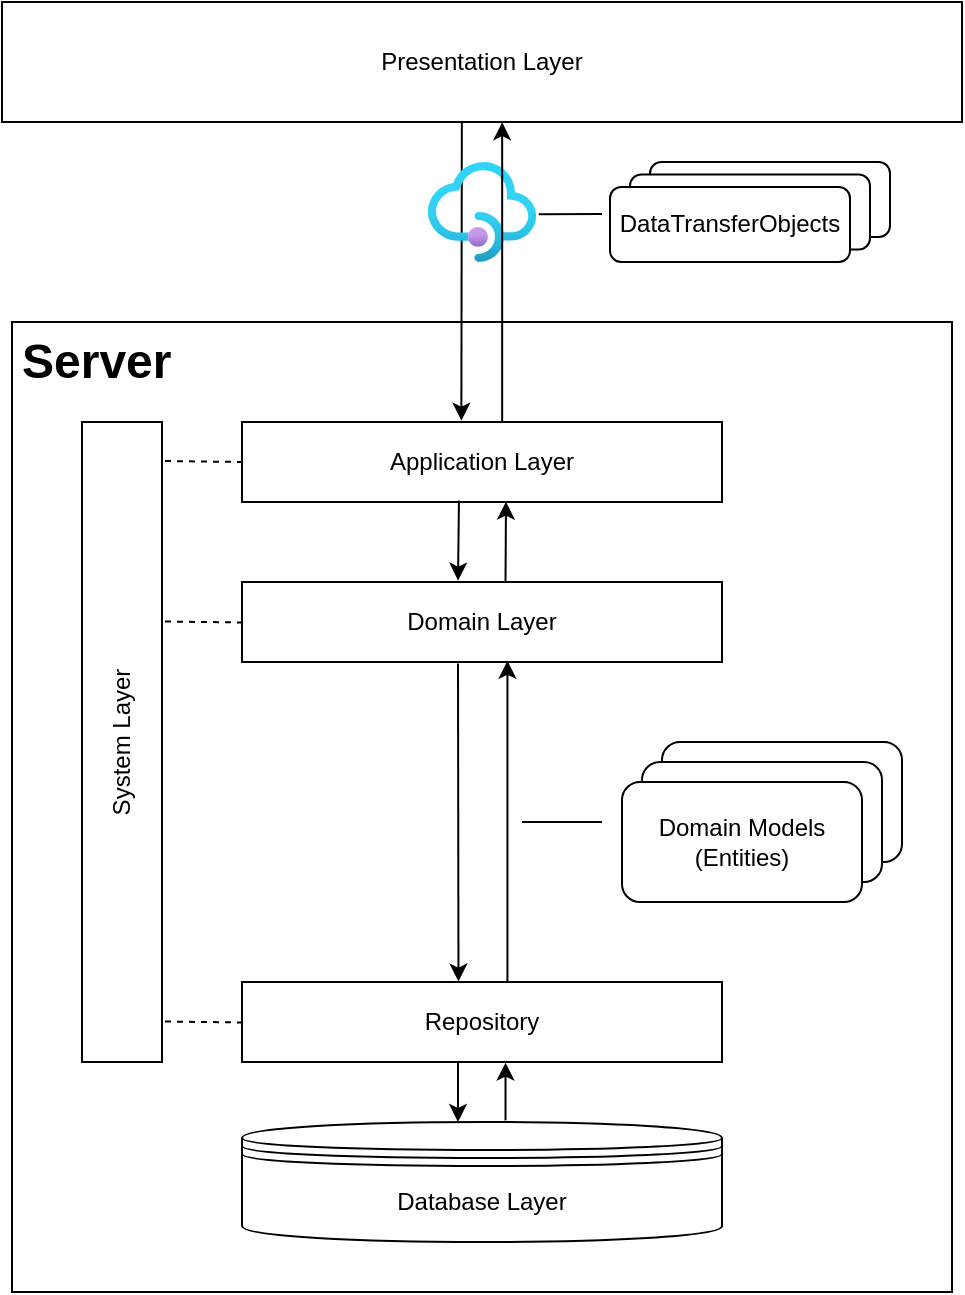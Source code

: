<?xml version="1.0" encoding="UTF-8"?>
<mxfile version="16.6.4" type="google">
    <diagram id="prtHgNgQTEPvFCAcTncT" name="Page-1">
        <mxGraphModel dx="2053" dy="1014" grid="1" gridSize="10" guides="1" tooltips="1" connect="1" arrows="1" fold="1" page="1" pageScale="1" pageWidth="827" pageHeight="1169" math="0" shadow="0">
            <root>
                <mxCell id="0" />
                <mxCell id="1" parent="0" />
                <mxCell id="JueiXMyOsdPKKaQyJxm5-7" value="" style="rounded=0;whiteSpace=wrap;html=1;" vertex="1" parent="1">
                    <mxGeometry x="45" y="200" width="470" height="485" as="geometry" />
                </mxCell>
                <mxCell id="4CITVCLZi9hp-nYslMRe-1" value="Domain Layer" style="rounded=0;whiteSpace=wrap;html=1;" parent="1" vertex="1">
                    <mxGeometry x="160" y="330" width="240" height="40" as="geometry" />
                </mxCell>
                <mxCell id="4CITVCLZi9hp-nYslMRe-2" value="Repository" style="rounded=0;whiteSpace=wrap;html=1;" parent="1" vertex="1">
                    <mxGeometry x="160" y="530" width="240" height="40" as="geometry" />
                </mxCell>
                <mxCell id="4CITVCLZi9hp-nYslMRe-3" value="" style="endArrow=classic;html=1;rounded=0;entryX=0.553;entryY=0.985;entryDx=0;entryDy=0;exitX=0.553;exitY=0;exitDx=0;exitDy=0;entryPerimeter=0;exitPerimeter=0;" parent="1" source="4CITVCLZi9hp-nYslMRe-2" target="4CITVCLZi9hp-nYslMRe-1" edge="1">
                    <mxGeometry width="50" height="50" relative="1" as="geometry">
                        <mxPoint x="300" y="480" as="sourcePoint" />
                        <mxPoint x="350" y="430" as="targetPoint" />
                    </mxGeometry>
                </mxCell>
                <mxCell id="4CITVCLZi9hp-nYslMRe-4" value="" style="endArrow=classic;html=1;rounded=0;exitX=0.45;exitY=1.018;exitDx=0;exitDy=0;entryX=0.451;entryY=-0.005;entryDx=0;entryDy=0;entryPerimeter=0;exitPerimeter=0;" parent="1" source="4CITVCLZi9hp-nYslMRe-1" target="4CITVCLZi9hp-nYslMRe-2" edge="1">
                    <mxGeometry width="50" height="50" relative="1" as="geometry">
                        <mxPoint x="340" y="480" as="sourcePoint" />
                        <mxPoint x="390" y="430" as="targetPoint" />
                    </mxGeometry>
                </mxCell>
                <mxCell id="4CITVCLZi9hp-nYslMRe-10" value="" style="endArrow=none;html=1;rounded=0;" parent="1" edge="1">
                    <mxGeometry width="50" height="50" relative="1" as="geometry">
                        <mxPoint x="300" y="450" as="sourcePoint" />
                        <mxPoint x="340" y="450" as="targetPoint" />
                    </mxGeometry>
                </mxCell>
                <mxCell id="4CITVCLZi9hp-nYslMRe-13" value="" style="group" parent="1" vertex="1" connectable="0">
                    <mxGeometry x="350" y="410" width="140" height="80" as="geometry" />
                </mxCell>
                <mxCell id="4CITVCLZi9hp-nYslMRe-7" value="" style="rounded=1;whiteSpace=wrap;html=1;" parent="4CITVCLZi9hp-nYslMRe-13" vertex="1">
                    <mxGeometry x="20" width="120" height="60" as="geometry" />
                </mxCell>
                <mxCell id="4CITVCLZi9hp-nYslMRe-8" value="" style="rounded=1;whiteSpace=wrap;html=1;" parent="4CITVCLZi9hp-nYslMRe-13" vertex="1">
                    <mxGeometry x="10" y="10" width="120" height="60" as="geometry" />
                </mxCell>
                <mxCell id="4CITVCLZi9hp-nYslMRe-9" value="Domain Models (Entities)" style="rounded=1;whiteSpace=wrap;html=1;" parent="4CITVCLZi9hp-nYslMRe-13" vertex="1">
                    <mxGeometry y="20" width="120" height="60" as="geometry" />
                </mxCell>
                <mxCell id="4CITVCLZi9hp-nYslMRe-17" value="System Layer" style="rounded=0;whiteSpace=wrap;html=1;verticalAlign=middle;horizontal=0;" parent="1" vertex="1">
                    <mxGeometry x="80" y="250" width="40" height="320" as="geometry" />
                </mxCell>
                <mxCell id="4CITVCLZi9hp-nYslMRe-18" value="Application Layer" style="rounded=0;whiteSpace=wrap;html=1;" parent="1" vertex="1">
                    <mxGeometry x="160" y="250" width="240" height="40" as="geometry" />
                </mxCell>
                <mxCell id="4CITVCLZi9hp-nYslMRe-19" value="" style="endArrow=classic;html=1;rounded=0;exitX=0.452;exitY=0.982;exitDx=0;exitDy=0;exitPerimeter=0;entryX=0.45;entryY=-0.017;entryDx=0;entryDy=0;entryPerimeter=0;" parent="1" source="4CITVCLZi9hp-nYslMRe-18" target="4CITVCLZi9hp-nYslMRe-1" edge="1">
                    <mxGeometry width="50" height="50" relative="1" as="geometry">
                        <mxPoint x="340" y="400" as="sourcePoint" />
                        <mxPoint x="390" y="350" as="targetPoint" />
                    </mxGeometry>
                </mxCell>
                <mxCell id="4CITVCLZi9hp-nYslMRe-20" value="" style="endArrow=classic;html=1;rounded=0;exitX=0.549;exitY=-0.014;exitDx=0;exitDy=0;exitPerimeter=0;entryX=0.55;entryY=0.996;entryDx=0;entryDy=0;entryPerimeter=0;" parent="1" source="4CITVCLZi9hp-nYslMRe-1" target="4CITVCLZi9hp-nYslMRe-18" edge="1">
                    <mxGeometry width="50" height="50" relative="1" as="geometry">
                        <mxPoint x="340" y="400" as="sourcePoint" />
                        <mxPoint x="390" y="350" as="targetPoint" />
                    </mxGeometry>
                </mxCell>
                <mxCell id="4CITVCLZi9hp-nYslMRe-23" value="" style="endArrow=none;dashed=1;html=1;rounded=0;exitX=1.038;exitY=0.061;exitDx=0;exitDy=0;exitPerimeter=0;" parent="1" source="4CITVCLZi9hp-nYslMRe-17" edge="1">
                    <mxGeometry width="50" height="50" relative="1" as="geometry">
                        <mxPoint x="120" y="320" as="sourcePoint" />
                        <mxPoint x="160" y="270" as="targetPoint" />
                    </mxGeometry>
                </mxCell>
                <mxCell id="4CITVCLZi9hp-nYslMRe-24" value="" style="endArrow=none;dashed=1;html=1;rounded=0;exitX=1.038;exitY=0.061;exitDx=0;exitDy=0;exitPerimeter=0;" parent="1" edge="1">
                    <mxGeometry width="50" height="50" relative="1" as="geometry">
                        <mxPoint x="121.52" y="349.76" as="sourcePoint" />
                        <mxPoint x="160" y="350.24" as="targetPoint" />
                    </mxGeometry>
                </mxCell>
                <mxCell id="4CITVCLZi9hp-nYslMRe-25" value="" style="endArrow=none;dashed=1;html=1;rounded=0;exitX=1.038;exitY=0.061;exitDx=0;exitDy=0;exitPerimeter=0;" parent="1" edge="1">
                    <mxGeometry width="50" height="50" relative="1" as="geometry">
                        <mxPoint x="121.52" y="549.76" as="sourcePoint" />
                        <mxPoint x="160" y="550.24" as="targetPoint" />
                    </mxGeometry>
                </mxCell>
                <mxCell id="4CITVCLZi9hp-nYslMRe-27" value="Database Layer" style="shape=datastore;whiteSpace=wrap;html=1;" parent="1" vertex="1">
                    <mxGeometry x="160" y="600" width="240" height="60" as="geometry" />
                </mxCell>
                <mxCell id="4CITVCLZi9hp-nYslMRe-28" value="" style="endArrow=classic;html=1;rounded=0;entryX=0.549;entryY=1.008;entryDx=0;entryDy=0;entryPerimeter=0;exitX=0.549;exitY=-0.013;exitDx=0;exitDy=0;exitPerimeter=0;" parent="1" source="4CITVCLZi9hp-nYslMRe-27" target="4CITVCLZi9hp-nYslMRe-2" edge="1">
                    <mxGeometry width="50" height="50" relative="1" as="geometry">
                        <mxPoint x="270" y="598" as="sourcePoint" />
                        <mxPoint x="270" y="580" as="targetPoint" />
                    </mxGeometry>
                </mxCell>
                <mxCell id="4CITVCLZi9hp-nYslMRe-29" value="" style="endArrow=classic;html=1;rounded=0;exitX=0.45;exitY=1;exitDx=0;exitDy=0;exitPerimeter=0;entryX=0.45;entryY=0;entryDx=0;entryDy=0;entryPerimeter=0;" parent="1" source="4CITVCLZi9hp-nYslMRe-2" target="4CITVCLZi9hp-nYslMRe-27" edge="1">
                    <mxGeometry width="50" height="50" relative="1" as="geometry">
                        <mxPoint x="300" y="600" as="sourcePoint" />
                        <mxPoint x="350" y="550" as="targetPoint" />
                    </mxGeometry>
                </mxCell>
                <mxCell id="4CITVCLZi9hp-nYslMRe-31" value="Presentation Layer" style="rounded=0;whiteSpace=wrap;html=1;" parent="1" vertex="1">
                    <mxGeometry x="40" y="40" width="480" height="60" as="geometry" />
                </mxCell>
                <mxCell id="4CITVCLZi9hp-nYslMRe-34" value="" style="endArrow=classic;html=1;rounded=0;exitX=0.479;exitY=1.008;exitDx=0;exitDy=0;exitPerimeter=0;entryX=0.457;entryY=-0.017;entryDx=0;entryDy=0;entryPerimeter=0;" parent="1" source="4CITVCLZi9hp-nYslMRe-31" target="4CITVCLZi9hp-nYslMRe-18" edge="1">
                    <mxGeometry width="50" height="50" relative="1" as="geometry">
                        <mxPoint x="360" y="200" as="sourcePoint" />
                        <mxPoint x="410" y="150" as="targetPoint" />
                    </mxGeometry>
                </mxCell>
                <mxCell id="4CITVCLZi9hp-nYslMRe-33" value="" style="aspect=fixed;html=1;points=[];align=center;image;fontSize=12;image=img/lib/azure2/app_services/API_Management_Services.svg;" parent="1" vertex="1">
                    <mxGeometry x="252.92" y="120" width="54.16" height="50" as="geometry" />
                </mxCell>
                <mxCell id="JueiXMyOsdPKKaQyJxm5-1" value="" style="endArrow=classic;html=1;rounded=0;exitX=0.542;exitY=-0.011;exitDx=0;exitDy=0;exitPerimeter=0;entryX=0.521;entryY=1.002;entryDx=0;entryDy=0;entryPerimeter=0;" edge="1" parent="1" source="4CITVCLZi9hp-nYslMRe-18" target="4CITVCLZi9hp-nYslMRe-31">
                    <mxGeometry width="50" height="50" relative="1" as="geometry">
                        <mxPoint x="320" y="160" as="sourcePoint" />
                        <mxPoint x="370" y="110" as="targetPoint" />
                    </mxGeometry>
                </mxCell>
                <mxCell id="JueiXMyOsdPKKaQyJxm5-2" value="" style="group" vertex="1" connectable="0" parent="1">
                    <mxGeometry x="344" y="120" width="140" height="50" as="geometry" />
                </mxCell>
                <mxCell id="JueiXMyOsdPKKaQyJxm5-3" value="" style="rounded=1;whiteSpace=wrap;html=1;" vertex="1" parent="JueiXMyOsdPKKaQyJxm5-2">
                    <mxGeometry x="20" width="120" height="37.5" as="geometry" />
                </mxCell>
                <mxCell id="JueiXMyOsdPKKaQyJxm5-4" value="" style="rounded=1;whiteSpace=wrap;html=1;" vertex="1" parent="JueiXMyOsdPKKaQyJxm5-2">
                    <mxGeometry x="10" y="6.25" width="120" height="37.5" as="geometry" />
                </mxCell>
                <mxCell id="JueiXMyOsdPKKaQyJxm5-5" value="DataTransferObjects" style="rounded=1;whiteSpace=wrap;html=1;" vertex="1" parent="JueiXMyOsdPKKaQyJxm5-2">
                    <mxGeometry y="12.5" width="120" height="37.5" as="geometry" />
                </mxCell>
                <mxCell id="JueiXMyOsdPKKaQyJxm5-6" value="" style="endArrow=none;html=1;rounded=0;exitX=1.024;exitY=0.523;exitDx=0;exitDy=0;exitPerimeter=0;" edge="1" parent="1" source="4CITVCLZi9hp-nYslMRe-33">
                    <mxGeometry width="50" height="50" relative="1" as="geometry">
                        <mxPoint x="280" y="200" as="sourcePoint" />
                        <mxPoint x="340" y="146" as="targetPoint" />
                    </mxGeometry>
                </mxCell>
                <mxCell id="JueiXMyOsdPKKaQyJxm5-8" value="&lt;h1&gt;Server&lt;/h1&gt;" style="text;html=1;strokeColor=none;fillColor=none;spacing=5;spacingTop=-20;whiteSpace=wrap;overflow=hidden;rounded=0;" vertex="1" parent="1">
                    <mxGeometry x="45" y="200" width="120" height="40" as="geometry" />
                </mxCell>
            </root>
        </mxGraphModel>
    </diagram>
</mxfile>
